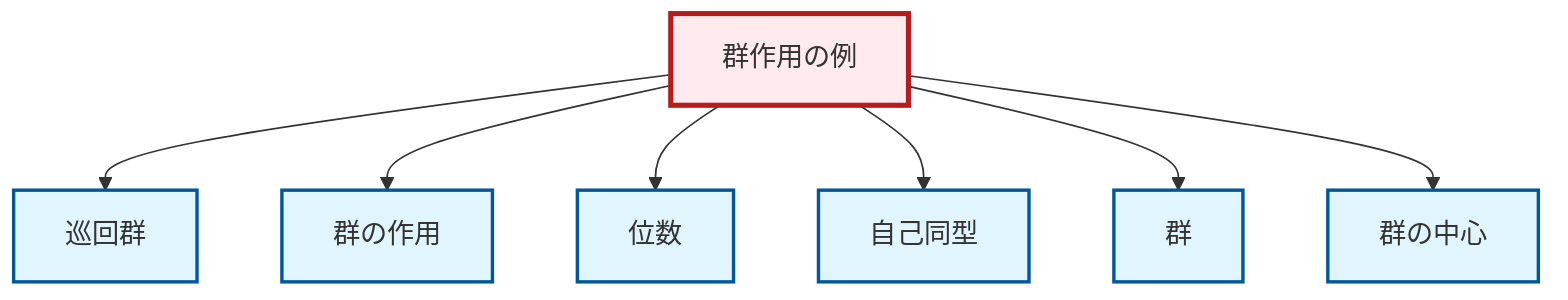 graph TD
    classDef definition fill:#e1f5fe,stroke:#01579b,stroke-width:2px
    classDef theorem fill:#f3e5f5,stroke:#4a148c,stroke-width:2px
    classDef axiom fill:#fff3e0,stroke:#e65100,stroke-width:2px
    classDef example fill:#e8f5e9,stroke:#1b5e20,stroke-width:2px
    classDef current fill:#ffebee,stroke:#b71c1c,stroke-width:3px
    def-center-of-group["群の中心"]:::definition
    ex-group-action-examples["群作用の例"]:::example
    def-group["群"]:::definition
    def-automorphism["自己同型"]:::definition
    def-group-action["群の作用"]:::definition
    def-cyclic-group["巡回群"]:::definition
    def-order["位数"]:::definition
    ex-group-action-examples --> def-cyclic-group
    ex-group-action-examples --> def-group-action
    ex-group-action-examples --> def-order
    ex-group-action-examples --> def-automorphism
    ex-group-action-examples --> def-group
    ex-group-action-examples --> def-center-of-group
    class ex-group-action-examples current